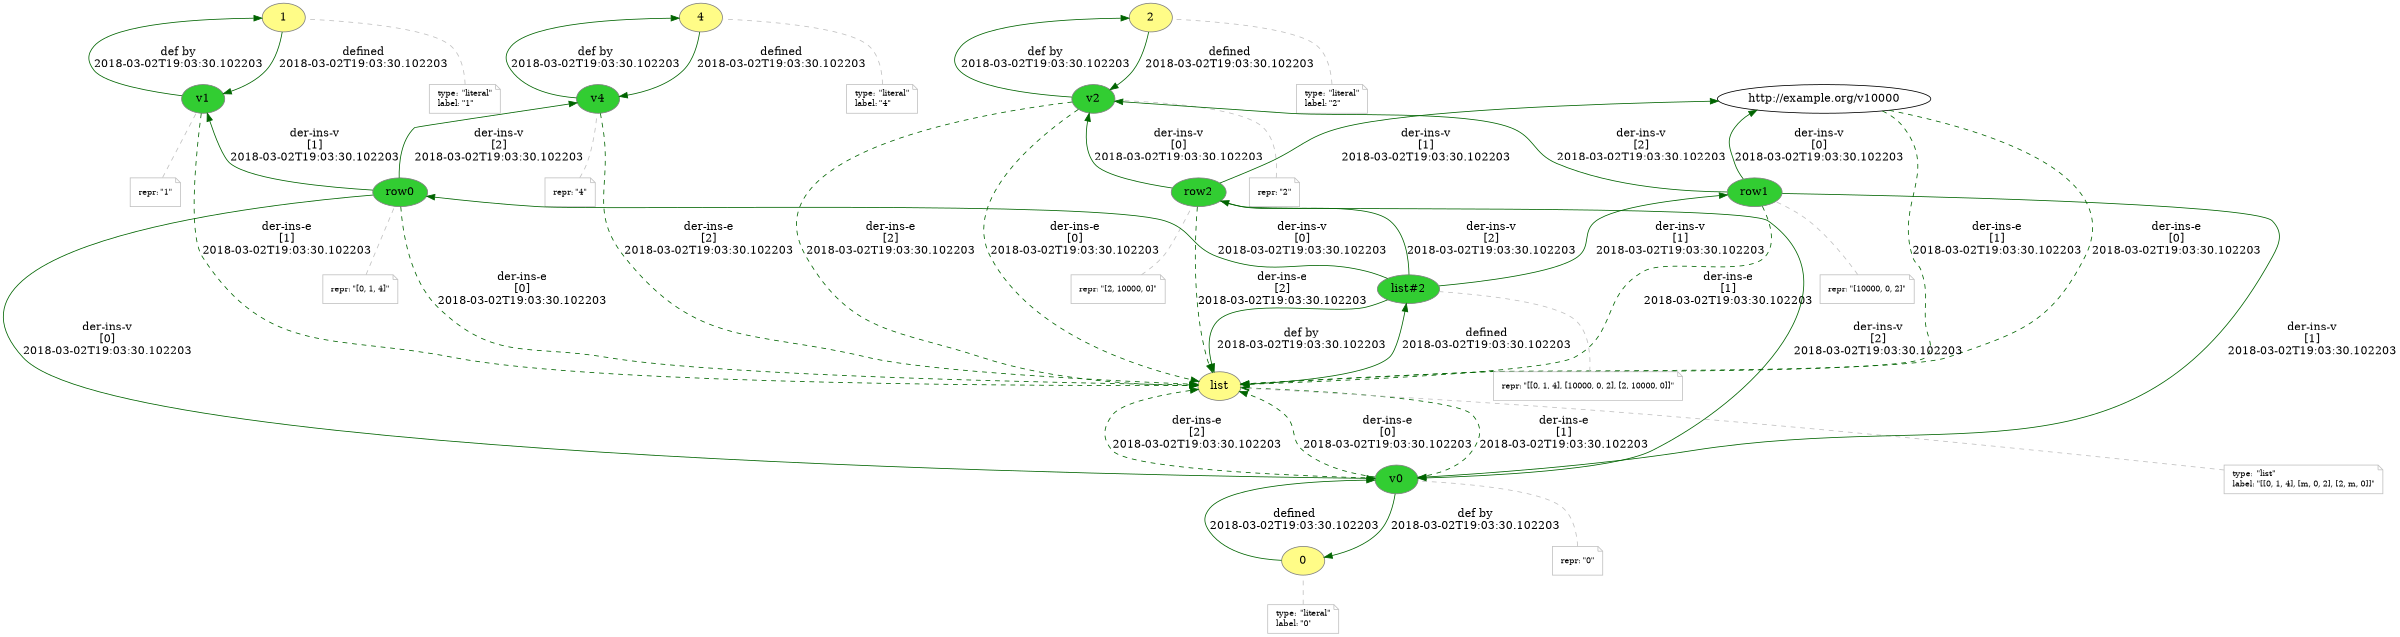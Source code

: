 digraph "PROV" { size="16,12"; rankdir="BT";
"http://example.org/0" [fillcolor="#FFFC87",color="#808080",style="filled",label="0",URL="http://example.org/0"]
"-attrs0" [color="gray",shape="note",fontsize="10",fontcolor="black",label=<<TABLE cellpadding="0" border="0">
	<TR>
	    <TD align="left">type:</TD>
	    <TD align="left">&quot;literal&quot;</TD>
	</TR>
	<TR>
	    <TD align="left">label:</TD>
	    <TD align="left">&quot;0&quot;</TD>
	</TR>
</TABLE>>]
"-attrs0" -> "http://example.org/0" [color="gray",style="dashed",arrowhead="none"]
"http://example.org/v0" [fillcolor="#32CD32",color="#808080",style="filled",label="v0",URL="http://example.org/v0"]
"-attrs1" [color="gray",shape="note",fontsize="10",fontcolor="black",label=<<TABLE cellpadding="0" border="0">
	<TR>
	    <TD align="left">repr:</TD>
	    <TD align="left">&quot;0&quot;</TD>
	</TR>
</TABLE>>]
"-attrs1" -> "http://example.org/v0" [color="gray",style="dashed",arrowhead="none"]
"http://example.org/0" -> "http://example.org/v0" [labelfontsize="8",labeldistance="1.5",color="darkgreen",labelangle="60.0",rotation="20",label="defined
2018-03-02T19:03:30.102203"]
"http://example.org/v0" -> "http://example.org/0" [labelfontsize="8",labeldistance="1.5",color="darkgreen",labelangle="60.0",rotation="20",label="def by
2018-03-02T19:03:30.102203"]
"http://example.org/1" [fillcolor="#FFFC87",color="#808080",style="filled",label="1",URL="http://example.org/1"]
"-attrs2" [color="gray",shape="note",fontsize="10",fontcolor="black",label=<<TABLE cellpadding="0" border="0">
	<TR>
	    <TD align="left">type:</TD>
	    <TD align="left">&quot;literal&quot;</TD>
	</TR>
	<TR>
	    <TD align="left">label:</TD>
	    <TD align="left">&quot;1&quot;</TD>
	</TR>
</TABLE>>]
"-attrs2" -> "http://example.org/1" [color="gray",style="dashed",arrowhead="none"]
"http://example.org/v1" [fillcolor="#32CD32",color="#808080",style="filled",label="v1",URL="http://example.org/v1"]
"-attrs3" [color="gray",shape="note",fontsize="10",fontcolor="black",label=<<TABLE cellpadding="0" border="0">
	<TR>
	    <TD align="left">repr:</TD>
	    <TD align="left">&quot;1&quot;</TD>
	</TR>
</TABLE>>]
"-attrs3" -> "http://example.org/v1" [color="gray",style="dashed",arrowhead="none"]
"http://example.org/1" -> "http://example.org/v1" [labelfontsize="8",labeldistance="1.5",color="darkgreen",labelangle="60.0",rotation="20",label="defined
2018-03-02T19:03:30.102203"]
"http://example.org/v1" -> "http://example.org/1" [labelfontsize="8",labeldistance="1.5",color="darkgreen",labelangle="60.0",rotation="20",label="def by
2018-03-02T19:03:30.102203"]
"http://example.org/4" [fillcolor="#FFFC87",color="#808080",style="filled",label="4",URL="http://example.org/4"]
"-attrs4" [color="gray",shape="note",fontsize="10",fontcolor="black",label=<<TABLE cellpadding="0" border="0">
	<TR>
	    <TD align="left">type:</TD>
	    <TD align="left">&quot;literal&quot;</TD>
	</TR>
	<TR>
	    <TD align="left">label:</TD>
	    <TD align="left">&quot;4&quot;</TD>
	</TR>
</TABLE>>]
"-attrs4" -> "http://example.org/4" [color="gray",style="dashed",arrowhead="none"]
"http://example.org/v4" [fillcolor="#32CD32",color="#808080",style="filled",label="v4",URL="http://example.org/v4"]
"-attrs5" [color="gray",shape="note",fontsize="10",fontcolor="black",label=<<TABLE cellpadding="0" border="0">
	<TR>
	    <TD align="left">repr:</TD>
	    <TD align="left">&quot;4&quot;</TD>
	</TR>
</TABLE>>]
"-attrs5" -> "http://example.org/v4" [color="gray",style="dashed",arrowhead="none"]
"http://example.org/4" -> "http://example.org/v4" [labelfontsize="8",labeldistance="1.5",color="darkgreen",labelangle="60.0",rotation="20",label="defined
2018-03-02T19:03:30.102203"]
"http://example.org/v4" -> "http://example.org/4" [labelfontsize="8",labeldistance="1.5",color="darkgreen",labelangle="60.0",rotation="20",label="def by
2018-03-02T19:03:30.102203"]
"http://example.org/2" [fillcolor="#FFFC87",color="#808080",style="filled",label="2",URL="http://example.org/2"]
"-attrs6" [color="gray",shape="note",fontsize="10",fontcolor="black",label=<<TABLE cellpadding="0" border="0">
	<TR>
	    <TD align="left">type:</TD>
	    <TD align="left">&quot;literal&quot;</TD>
	</TR>
	<TR>
	    <TD align="left">label:</TD>
	    <TD align="left">&quot;2&quot;</TD>
	</TR>
</TABLE>>]
"-attrs6" -> "http://example.org/2" [color="gray",style="dashed",arrowhead="none"]
"http://example.org/v2" [fillcolor="#32CD32",color="#808080",style="filled",label="v2",URL="http://example.org/v2"]
"-attrs7" [color="gray",shape="note",fontsize="10",fontcolor="black",label=<<TABLE cellpadding="0" border="0">
	<TR>
	    <TD align="left">repr:</TD>
	    <TD align="left">&quot;2&quot;</TD>
	</TR>
</TABLE>>]
"-attrs7" -> "http://example.org/v2" [color="gray",style="dashed",arrowhead="none"]
"http://example.org/2" -> "http://example.org/v2" [labelfontsize="8",labeldistance="1.5",color="darkgreen",labelangle="60.0",rotation="20",label="defined
2018-03-02T19:03:30.102203"]
"http://example.org/v2" -> "http://example.org/2" [labelfontsize="8",labeldistance="1.5",color="darkgreen",labelangle="60.0",rotation="20",label="def by
2018-03-02T19:03:30.102203"]
"http://example.org/list" [fillcolor="#FFFC87",color="#808080",style="filled",label="list",URL="http://example.org/list"]
"-attrs8" [color="gray",shape="note",fontsize="10",fontcolor="black",label=<<TABLE cellpadding="0" border="0">
	<TR>
	    <TD align="left">type:</TD>
	    <TD align="left">&quot;list&quot;</TD>
	</TR>
	<TR>
	    <TD align="left">label:</TD>
	    <TD align="left">&quot;[[0, 1, 4], [m, 0, 2], [2, m, 0]]&quot;</TD>
	</TR>
</TABLE>>]
"-attrs8" -> "http://example.org/list" [color="gray",style="dashed",arrowhead="none"]
"http://example.org/row0" [fillcolor="#32CD32",color="#808080",style="filled",label="row0",URL="http://example.org/row0"]
"-attrs9" [color="gray",shape="note",fontsize="10",fontcolor="black",label=<<TABLE cellpadding="0" border="0">
	<TR>
	    <TD align="left">repr:</TD>
	    <TD align="left">&quot;[0, 1, 4]&quot;</TD>
	</TR>
</TABLE>>]
"-attrs9" -> "http://example.org/row0" [color="gray",style="dashed",arrowhead="none"]
"http://example.org/row0" -> "http://example.org/v0" [labelfontsize="8",labeldistance="1.5",color="darkgreen",labelangle="60.0",rotation="20",label="der-ins-v
[0]
2018-03-02T19:03:30.102203"]
"http://example.org/v0" -> "http://example.org/list" [labelfontsize="8",labeldistance="1.5",color="darkgreen",labelangle="60.0",rotation="20",label="der-ins-e
[0]
2018-03-02T19:03:30.102203",style="dashed"]
"http://example.org/row0" -> "http://example.org/v1" [labelfontsize="8",labeldistance="1.5",color="darkgreen",labelangle="60.0",rotation="20",label="der-ins-v
[1]
2018-03-02T19:03:30.102203"]
"http://example.org/v1" -> "http://example.org/list" [labelfontsize="8",labeldistance="1.5",color="darkgreen",labelangle="60.0",rotation="20",label="der-ins-e
[1]
2018-03-02T19:03:30.102203",style="dashed"]
"http://example.org/row0" -> "http://example.org/v4" [labelfontsize="8",labeldistance="1.5",color="darkgreen",labelangle="60.0",rotation="20",label="der-ins-v
[2]
2018-03-02T19:03:30.102203"]
"http://example.org/v4" -> "http://example.org/list" [labelfontsize="8",labeldistance="1.5",color="darkgreen",labelangle="60.0",rotation="20",label="der-ins-e
[2]
2018-03-02T19:03:30.102203",style="dashed"]
"http://example.org/row1" [fillcolor="#32CD32",color="#808080",style="filled",label="row1",URL="http://example.org/row1"]
"-attrs10" [color="gray",shape="note",fontsize="10",fontcolor="black",label=<<TABLE cellpadding="0" border="0">
	<TR>
	    <TD align="left">repr:</TD>
	    <TD align="left">&quot;[10000, 0, 2]&quot;</TD>
	</TR>
</TABLE>>]
"-attrs10" -> "http://example.org/row1" [color="gray",style="dashed",arrowhead="none"]
"http://example.org/row1" -> "http://example.org/v10000" [labelfontsize="8",labeldistance="1.5",color="darkgreen",labelangle="60.0",rotation="20",label="der-ins-v
[0]
2018-03-02T19:03:30.102203"]
"http://example.org/v10000" -> "http://example.org/list" [labelfontsize="8",labeldistance="1.5",color="darkgreen",labelangle="60.0",rotation="20",label="der-ins-e
[0]
2018-03-02T19:03:30.102203",style="dashed"]
"http://example.org/row1" -> "http://example.org/v0" [labelfontsize="8",labeldistance="1.5",color="darkgreen",labelangle="60.0",rotation="20",label="der-ins-v
[1]
2018-03-02T19:03:30.102203"]
"http://example.org/v0" -> "http://example.org/list" [labelfontsize="8",labeldistance="1.5",color="darkgreen",labelangle="60.0",rotation="20",label="der-ins-e
[1]
2018-03-02T19:03:30.102203",style="dashed"]
"http://example.org/row1" -> "http://example.org/v2" [labelfontsize="8",labeldistance="1.5",color="darkgreen",labelangle="60.0",rotation="20",label="der-ins-v
[2]
2018-03-02T19:03:30.102203"]
"http://example.org/v2" -> "http://example.org/list" [labelfontsize="8",labeldistance="1.5",color="darkgreen",labelangle="60.0",rotation="20",label="der-ins-e
[2]
2018-03-02T19:03:30.102203",style="dashed"]
"http://example.org/row2" [fillcolor="#32CD32",color="#808080",style="filled",label="row2",URL="http://example.org/row2"]
"-attrs11" [color="gray",shape="note",fontsize="10",fontcolor="black",label=<<TABLE cellpadding="0" border="0">
	<TR>
	    <TD align="left">repr:</TD>
	    <TD align="left">&quot;[2, 10000, 0]&quot;</TD>
	</TR>
</TABLE>>]
"-attrs11" -> "http://example.org/row2" [color="gray",style="dashed",arrowhead="none"]
"http://example.org/row2" -> "http://example.org/v2" [labelfontsize="8",labeldistance="1.5",color="darkgreen",labelangle="60.0",rotation="20",label="der-ins-v
[0]
2018-03-02T19:03:30.102203"]
"http://example.org/v2" -> "http://example.org/list" [labelfontsize="8",labeldistance="1.5",color="darkgreen",labelangle="60.0",rotation="20",label="der-ins-e
[0]
2018-03-02T19:03:30.102203",style="dashed"]
"http://example.org/row2" -> "http://example.org/v10000" [labelfontsize="8",labeldistance="1.5",color="darkgreen",labelangle="60.0",rotation="20",label="der-ins-v
[1]
2018-03-02T19:03:30.102203"]
"http://example.org/v10000" -> "http://example.org/list" [labelfontsize="8",labeldistance="1.5",color="darkgreen",labelangle="60.0",rotation="20",label="der-ins-e
[1]
2018-03-02T19:03:30.102203",style="dashed"]
"http://example.org/row2" -> "http://example.org/v0" [labelfontsize="8",labeldistance="1.5",color="darkgreen",labelangle="60.0",rotation="20",label="der-ins-v
[2]
2018-03-02T19:03:30.102203"]
"http://example.org/v0" -> "http://example.org/list" [labelfontsize="8",labeldistance="1.5",color="darkgreen",labelangle="60.0",rotation="20",label="der-ins-e
[2]
2018-03-02T19:03:30.102203",style="dashed"]
"http://example.org/list#2" [fillcolor="#32CD32",color="#808080",style="filled",label="list#2",URL="http://example.org/list#2"]
"-attrs12" [color="gray",shape="note",fontsize="10",fontcolor="black",label=<<TABLE cellpadding="0" border="0">
	<TR>
	    <TD align="left">repr:</TD>
	    <TD align="left">&quot;[[0, 1, 4], [10000, 0, 2], [2, 10000, 0]]&quot;</TD>
	</TR>
</TABLE>>]
"-attrs12" -> "http://example.org/list#2" [color="gray",style="dashed",arrowhead="none"]
"http://example.org/list#2" -> "http://example.org/row0" [labelfontsize="8",labeldistance="1.5",color="darkgreen",labelangle="60.0",rotation="20",label="der-ins-v
[0]
2018-03-02T19:03:30.102203"]
"http://example.org/row0" -> "http://example.org/list" [labelfontsize="8",labeldistance="1.5",color="darkgreen",labelangle="60.0",rotation="20",label="der-ins-e
[0]
2018-03-02T19:03:30.102203",style="dashed"]
"http://example.org/list#2" -> "http://example.org/row1" [labelfontsize="8",labeldistance="1.5",color="darkgreen",labelangle="60.0",rotation="20",label="der-ins-v
[1]
2018-03-02T19:03:30.102203"]
"http://example.org/row1" -> "http://example.org/list" [labelfontsize="8",labeldistance="1.5",color="darkgreen",labelangle="60.0",rotation="20",label="der-ins-e
[1]
2018-03-02T19:03:30.102203",style="dashed"]
"http://example.org/list#2" -> "http://example.org/row2" [labelfontsize="8",labeldistance="1.5",color="darkgreen",labelangle="60.0",rotation="20",label="der-ins-v
[2]
2018-03-02T19:03:30.102203"]
"http://example.org/row2" -> "http://example.org/list" [labelfontsize="8",labeldistance="1.5",color="darkgreen",labelangle="60.0",rotation="20",label="der-ins-e
[2]
2018-03-02T19:03:30.102203",style="dashed"]
"http://example.org/list" -> "http://example.org/list#2" [labelfontsize="8",labeldistance="1.5",color="darkgreen",labelangle="60.0",rotation="20",label="defined
2018-03-02T19:03:30.102203"]
"http://example.org/list#2" -> "http://example.org/list" [labelfontsize="8",labeldistance="1.5",color="darkgreen",labelangle="60.0",rotation="20",label="def by
2018-03-02T19:03:30.102203"]
}